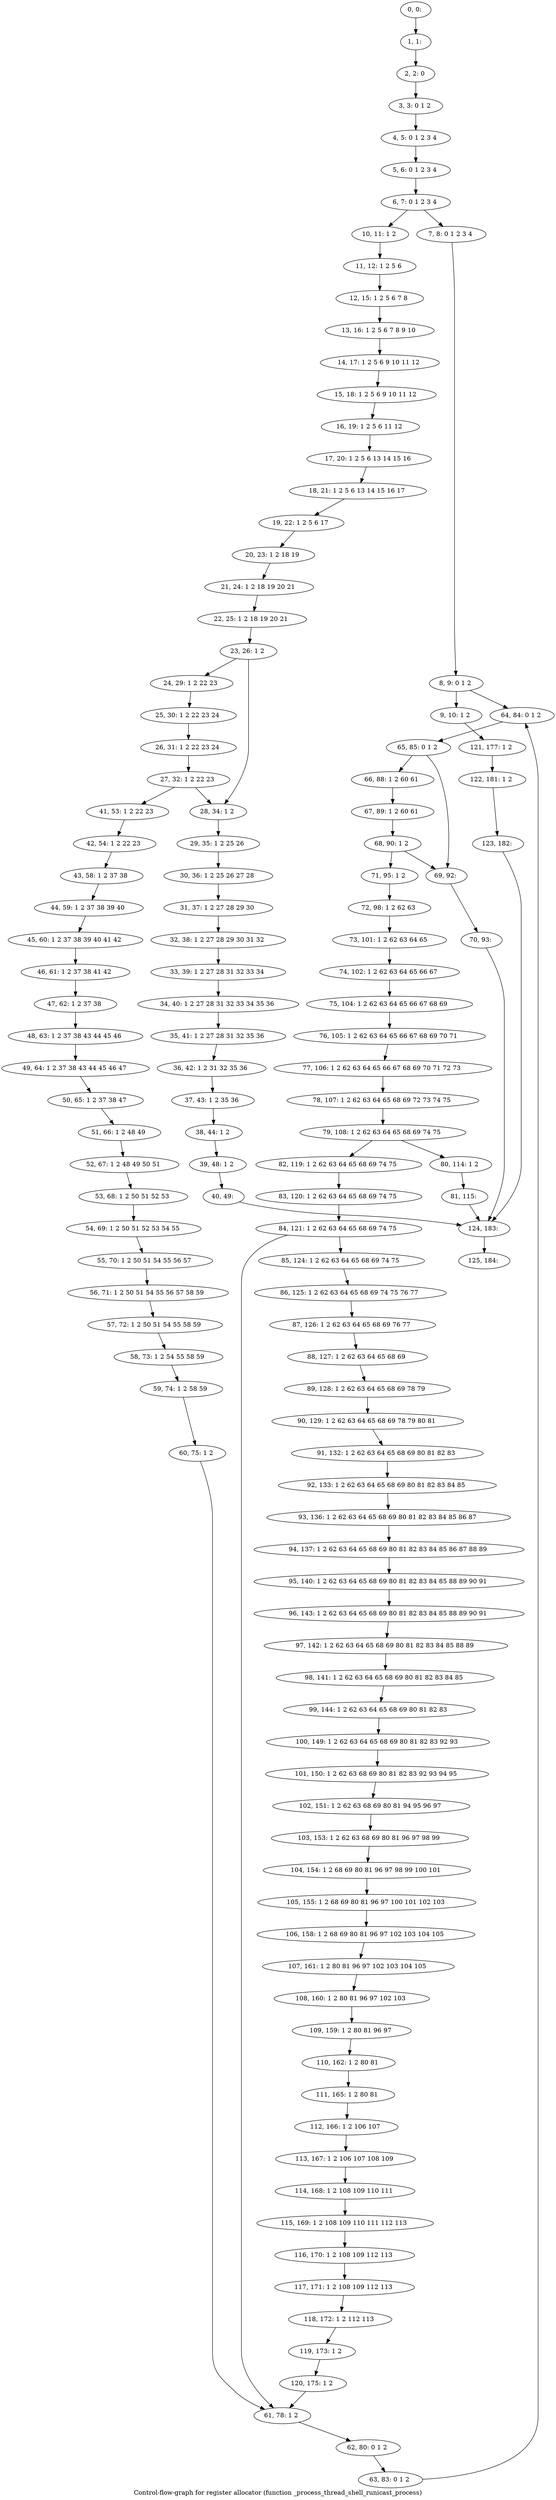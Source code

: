 digraph G {
graph [label="Control-flow-graph for register allocator (function _process_thread_shell_runicast_process)"]
0[label="0, 0: "];
1[label="1, 1: "];
2[label="2, 2: 0 "];
3[label="3, 3: 0 1 2 "];
4[label="4, 5: 0 1 2 3 4 "];
5[label="5, 6: 0 1 2 3 4 "];
6[label="6, 7: 0 1 2 3 4 "];
7[label="7, 8: 0 1 2 3 4 "];
8[label="8, 9: 0 1 2 "];
9[label="9, 10: 1 2 "];
10[label="10, 11: 1 2 "];
11[label="11, 12: 1 2 5 6 "];
12[label="12, 15: 1 2 5 6 7 8 "];
13[label="13, 16: 1 2 5 6 7 8 9 10 "];
14[label="14, 17: 1 2 5 6 9 10 11 12 "];
15[label="15, 18: 1 2 5 6 9 10 11 12 "];
16[label="16, 19: 1 2 5 6 11 12 "];
17[label="17, 20: 1 2 5 6 13 14 15 16 "];
18[label="18, 21: 1 2 5 6 13 14 15 16 17 "];
19[label="19, 22: 1 2 5 6 17 "];
20[label="20, 23: 1 2 18 19 "];
21[label="21, 24: 1 2 18 19 20 21 "];
22[label="22, 25: 1 2 18 19 20 21 "];
23[label="23, 26: 1 2 "];
24[label="24, 29: 1 2 22 23 "];
25[label="25, 30: 1 2 22 23 24 "];
26[label="26, 31: 1 2 22 23 24 "];
27[label="27, 32: 1 2 22 23 "];
28[label="28, 34: 1 2 "];
29[label="29, 35: 1 2 25 26 "];
30[label="30, 36: 1 2 25 26 27 28 "];
31[label="31, 37: 1 2 27 28 29 30 "];
32[label="32, 38: 1 2 27 28 29 30 31 32 "];
33[label="33, 39: 1 2 27 28 31 32 33 34 "];
34[label="34, 40: 1 2 27 28 31 32 33 34 35 36 "];
35[label="35, 41: 1 2 27 28 31 32 35 36 "];
36[label="36, 42: 1 2 31 32 35 36 "];
37[label="37, 43: 1 2 35 36 "];
38[label="38, 44: 1 2 "];
39[label="39, 48: 1 2 "];
40[label="40, 49: "];
41[label="41, 53: 1 2 22 23 "];
42[label="42, 54: 1 2 22 23 "];
43[label="43, 58: 1 2 37 38 "];
44[label="44, 59: 1 2 37 38 39 40 "];
45[label="45, 60: 1 2 37 38 39 40 41 42 "];
46[label="46, 61: 1 2 37 38 41 42 "];
47[label="47, 62: 1 2 37 38 "];
48[label="48, 63: 1 2 37 38 43 44 45 46 "];
49[label="49, 64: 1 2 37 38 43 44 45 46 47 "];
50[label="50, 65: 1 2 37 38 47 "];
51[label="51, 66: 1 2 48 49 "];
52[label="52, 67: 1 2 48 49 50 51 "];
53[label="53, 68: 1 2 50 51 52 53 "];
54[label="54, 69: 1 2 50 51 52 53 54 55 "];
55[label="55, 70: 1 2 50 51 54 55 56 57 "];
56[label="56, 71: 1 2 50 51 54 55 56 57 58 59 "];
57[label="57, 72: 1 2 50 51 54 55 58 59 "];
58[label="58, 73: 1 2 54 55 58 59 "];
59[label="59, 74: 1 2 58 59 "];
60[label="60, 75: 1 2 "];
61[label="61, 78: 1 2 "];
62[label="62, 80: 0 1 2 "];
63[label="63, 83: 0 1 2 "];
64[label="64, 84: 0 1 2 "];
65[label="65, 85: 0 1 2 "];
66[label="66, 88: 1 2 60 61 "];
67[label="67, 89: 1 2 60 61 "];
68[label="68, 90: 1 2 "];
69[label="69, 92: "];
70[label="70, 93: "];
71[label="71, 95: 1 2 "];
72[label="72, 98: 1 2 62 63 "];
73[label="73, 101: 1 2 62 63 64 65 "];
74[label="74, 102: 1 2 62 63 64 65 66 67 "];
75[label="75, 104: 1 2 62 63 64 65 66 67 68 69 "];
76[label="76, 105: 1 2 62 63 64 65 66 67 68 69 70 71 "];
77[label="77, 106: 1 2 62 63 64 65 66 67 68 69 70 71 72 73 "];
78[label="78, 107: 1 2 62 63 64 65 68 69 72 73 74 75 "];
79[label="79, 108: 1 2 62 63 64 65 68 69 74 75 "];
80[label="80, 114: 1 2 "];
81[label="81, 115: "];
82[label="82, 119: 1 2 62 63 64 65 68 69 74 75 "];
83[label="83, 120: 1 2 62 63 64 65 68 69 74 75 "];
84[label="84, 121: 1 2 62 63 64 65 68 69 74 75 "];
85[label="85, 124: 1 2 62 63 64 65 68 69 74 75 "];
86[label="86, 125: 1 2 62 63 64 65 68 69 74 75 76 77 "];
87[label="87, 126: 1 2 62 63 64 65 68 69 76 77 "];
88[label="88, 127: 1 2 62 63 64 65 68 69 "];
89[label="89, 128: 1 2 62 63 64 65 68 69 78 79 "];
90[label="90, 129: 1 2 62 63 64 65 68 69 78 79 80 81 "];
91[label="91, 132: 1 2 62 63 64 65 68 69 80 81 82 83 "];
92[label="92, 133: 1 2 62 63 64 65 68 69 80 81 82 83 84 85 "];
93[label="93, 136: 1 2 62 63 64 65 68 69 80 81 82 83 84 85 86 87 "];
94[label="94, 137: 1 2 62 63 64 65 68 69 80 81 82 83 84 85 86 87 88 89 "];
95[label="95, 140: 1 2 62 63 64 65 68 69 80 81 82 83 84 85 88 89 90 91 "];
96[label="96, 143: 1 2 62 63 64 65 68 69 80 81 82 83 84 85 88 89 90 91 "];
97[label="97, 142: 1 2 62 63 64 65 68 69 80 81 82 83 84 85 88 89 "];
98[label="98, 141: 1 2 62 63 64 65 68 69 80 81 82 83 84 85 "];
99[label="99, 144: 1 2 62 63 64 65 68 69 80 81 82 83 "];
100[label="100, 149: 1 2 62 63 64 65 68 69 80 81 82 83 92 93 "];
101[label="101, 150: 1 2 62 63 68 69 80 81 82 83 92 93 94 95 "];
102[label="102, 151: 1 2 62 63 68 69 80 81 94 95 96 97 "];
103[label="103, 153: 1 2 62 63 68 69 80 81 96 97 98 99 "];
104[label="104, 154: 1 2 68 69 80 81 96 97 98 99 100 101 "];
105[label="105, 155: 1 2 68 69 80 81 96 97 100 101 102 103 "];
106[label="106, 158: 1 2 68 69 80 81 96 97 102 103 104 105 "];
107[label="107, 161: 1 2 80 81 96 97 102 103 104 105 "];
108[label="108, 160: 1 2 80 81 96 97 102 103 "];
109[label="109, 159: 1 2 80 81 96 97 "];
110[label="110, 162: 1 2 80 81 "];
111[label="111, 165: 1 2 80 81 "];
112[label="112, 166: 1 2 106 107 "];
113[label="113, 167: 1 2 106 107 108 109 "];
114[label="114, 168: 1 2 108 109 110 111 "];
115[label="115, 169: 1 2 108 109 110 111 112 113 "];
116[label="116, 170: 1 2 108 109 112 113 "];
117[label="117, 171: 1 2 108 109 112 113 "];
118[label="118, 172: 1 2 112 113 "];
119[label="119, 173: 1 2 "];
120[label="120, 175: 1 2 "];
121[label="121, 177: 1 2 "];
122[label="122, 181: 1 2 "];
123[label="123, 182: "];
124[label="124, 183: "];
125[label="125, 184: "];
0->1 ;
1->2 ;
2->3 ;
3->4 ;
4->5 ;
5->6 ;
6->7 ;
6->10 ;
7->8 ;
8->9 ;
8->64 ;
9->121 ;
10->11 ;
11->12 ;
12->13 ;
13->14 ;
14->15 ;
15->16 ;
16->17 ;
17->18 ;
18->19 ;
19->20 ;
20->21 ;
21->22 ;
22->23 ;
23->24 ;
23->28 ;
24->25 ;
25->26 ;
26->27 ;
27->28 ;
27->41 ;
28->29 ;
29->30 ;
30->31 ;
31->32 ;
32->33 ;
33->34 ;
34->35 ;
35->36 ;
36->37 ;
37->38 ;
38->39 ;
39->40 ;
40->124 ;
41->42 ;
42->43 ;
43->44 ;
44->45 ;
45->46 ;
46->47 ;
47->48 ;
48->49 ;
49->50 ;
50->51 ;
51->52 ;
52->53 ;
53->54 ;
54->55 ;
55->56 ;
56->57 ;
57->58 ;
58->59 ;
59->60 ;
60->61 ;
61->62 ;
62->63 ;
63->64 ;
64->65 ;
65->66 ;
65->69 ;
66->67 ;
67->68 ;
68->69 ;
68->71 ;
69->70 ;
70->124 ;
71->72 ;
72->73 ;
73->74 ;
74->75 ;
75->76 ;
76->77 ;
77->78 ;
78->79 ;
79->80 ;
79->82 ;
80->81 ;
81->124 ;
82->83 ;
83->84 ;
84->85 ;
84->61 ;
85->86 ;
86->87 ;
87->88 ;
88->89 ;
89->90 ;
90->91 ;
91->92 ;
92->93 ;
93->94 ;
94->95 ;
95->96 ;
96->97 ;
97->98 ;
98->99 ;
99->100 ;
100->101 ;
101->102 ;
102->103 ;
103->104 ;
104->105 ;
105->106 ;
106->107 ;
107->108 ;
108->109 ;
109->110 ;
110->111 ;
111->112 ;
112->113 ;
113->114 ;
114->115 ;
115->116 ;
116->117 ;
117->118 ;
118->119 ;
119->120 ;
120->61 ;
121->122 ;
122->123 ;
123->124 ;
124->125 ;
}
